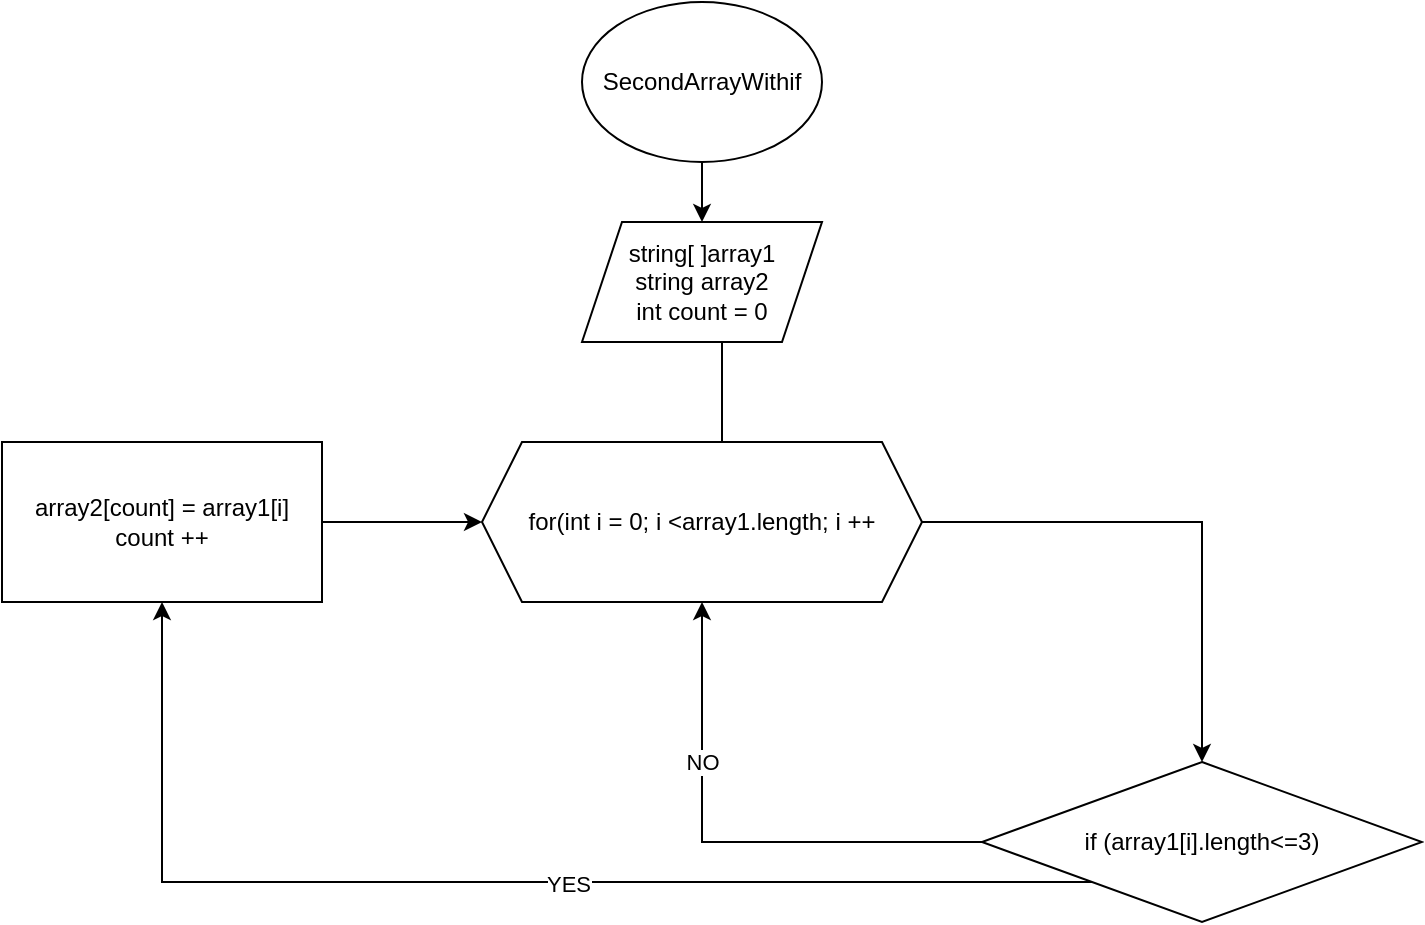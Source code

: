 <mxfile version="20.8.10" type="device"><diagram name="Страница 1" id="See4GFCp8M0syMc2gFnU"><mxGraphModel dx="1036" dy="614" grid="1" gridSize="10" guides="1" tooltips="1" connect="1" arrows="1" fold="1" page="1" pageScale="1" pageWidth="827" pageHeight="1169" math="0" shadow="0"><root><mxCell id="0"/><mxCell id="1" parent="0"/><mxCell id="l0uand3vZhp4pWGuv-O7-4" value="" style="edgeStyle=orthogonalEdgeStyle;rounded=0;orthogonalLoop=1;jettySize=auto;html=1;" edge="1" parent="1" source="l0uand3vZhp4pWGuv-O7-2" target="l0uand3vZhp4pWGuv-O7-3"><mxGeometry relative="1" as="geometry"/></mxCell><mxCell id="l0uand3vZhp4pWGuv-O7-2" value="SecondArrayWithif" style="ellipse;whiteSpace=wrap;html=1;" vertex="1" parent="1"><mxGeometry x="330" y="20" width="120" height="80" as="geometry"/></mxCell><mxCell id="l0uand3vZhp4pWGuv-O7-6" style="edgeStyle=orthogonalEdgeStyle;rounded=0;orthogonalLoop=1;jettySize=auto;html=1;entryX=0;entryY=0.5;entryDx=0;entryDy=0;" edge="1" parent="1" source="l0uand3vZhp4pWGuv-O7-3" target="l0uand3vZhp4pWGuv-O7-5"><mxGeometry relative="1" as="geometry"><Array as="points"><mxPoint x="400" y="240"/><mxPoint x="440" y="240"/><mxPoint x="440" y="280"/></Array></mxGeometry></mxCell><mxCell id="l0uand3vZhp4pWGuv-O7-3" value="string[ ]array1&lt;br&gt;string array2&lt;br&gt;int count = 0" style="shape=parallelogram;perimeter=parallelogramPerimeter;whiteSpace=wrap;html=1;fixedSize=1;" vertex="1" parent="1"><mxGeometry x="330" y="130" width="120" height="60" as="geometry"/></mxCell><mxCell id="l0uand3vZhp4pWGuv-O7-8" value="" style="edgeStyle=orthogonalEdgeStyle;rounded=0;orthogonalLoop=1;jettySize=auto;html=1;" edge="1" parent="1" source="l0uand3vZhp4pWGuv-O7-5" target="l0uand3vZhp4pWGuv-O7-7"><mxGeometry relative="1" as="geometry"/></mxCell><mxCell id="l0uand3vZhp4pWGuv-O7-5" value="for(int i = 0; i &amp;lt;array1.length; i ++" style="shape=hexagon;perimeter=hexagonPerimeter2;whiteSpace=wrap;html=1;fixedSize=1;" vertex="1" parent="1"><mxGeometry x="280" y="240" width="220" height="80" as="geometry"/></mxCell><mxCell id="l0uand3vZhp4pWGuv-O7-11" style="edgeStyle=orthogonalEdgeStyle;rounded=0;orthogonalLoop=1;jettySize=auto;html=1;entryX=0.5;entryY=1;entryDx=0;entryDy=0;" edge="1" parent="1" source="l0uand3vZhp4pWGuv-O7-7" target="l0uand3vZhp4pWGuv-O7-5"><mxGeometry relative="1" as="geometry"/></mxCell><mxCell id="l0uand3vZhp4pWGuv-O7-12" value="NO" style="edgeLabel;html=1;align=center;verticalAlign=middle;resizable=0;points=[];" vertex="1" connectable="0" parent="l0uand3vZhp4pWGuv-O7-11"><mxGeometry x="0.383" relative="1" as="geometry"><mxPoint as="offset"/></mxGeometry></mxCell><mxCell id="l0uand3vZhp4pWGuv-O7-13" style="edgeStyle=orthogonalEdgeStyle;rounded=0;orthogonalLoop=1;jettySize=auto;html=1;exitX=0;exitY=1;exitDx=0;exitDy=0;entryX=0.5;entryY=1;entryDx=0;entryDy=0;" edge="1" parent="1" source="l0uand3vZhp4pWGuv-O7-7" target="l0uand3vZhp4pWGuv-O7-15"><mxGeometry relative="1" as="geometry"><mxPoint x="100" y="320" as="targetPoint"/></mxGeometry></mxCell><mxCell id="l0uand3vZhp4pWGuv-O7-14" value="YES" style="edgeLabel;html=1;align=center;verticalAlign=middle;resizable=0;points=[];" vertex="1" connectable="0" parent="l0uand3vZhp4pWGuv-O7-13"><mxGeometry x="-0.132" y="1" relative="1" as="geometry"><mxPoint as="offset"/></mxGeometry></mxCell><mxCell id="l0uand3vZhp4pWGuv-O7-7" value="if (array1[i].length&amp;lt;=3)" style="rhombus;whiteSpace=wrap;html=1;" vertex="1" parent="1"><mxGeometry x="530" y="400" width="220" height="80" as="geometry"/></mxCell><mxCell id="l0uand3vZhp4pWGuv-O7-16" style="edgeStyle=orthogonalEdgeStyle;rounded=0;orthogonalLoop=1;jettySize=auto;html=1;entryX=0;entryY=0.5;entryDx=0;entryDy=0;" edge="1" parent="1" source="l0uand3vZhp4pWGuv-O7-15" target="l0uand3vZhp4pWGuv-O7-5"><mxGeometry relative="1" as="geometry"/></mxCell><mxCell id="l0uand3vZhp4pWGuv-O7-15" value="array2[count] = array1[i]&lt;br&gt;count ++" style="rounded=0;whiteSpace=wrap;html=1;" vertex="1" parent="1"><mxGeometry x="40" y="240" width="160" height="80" as="geometry"/></mxCell></root></mxGraphModel></diagram></mxfile>